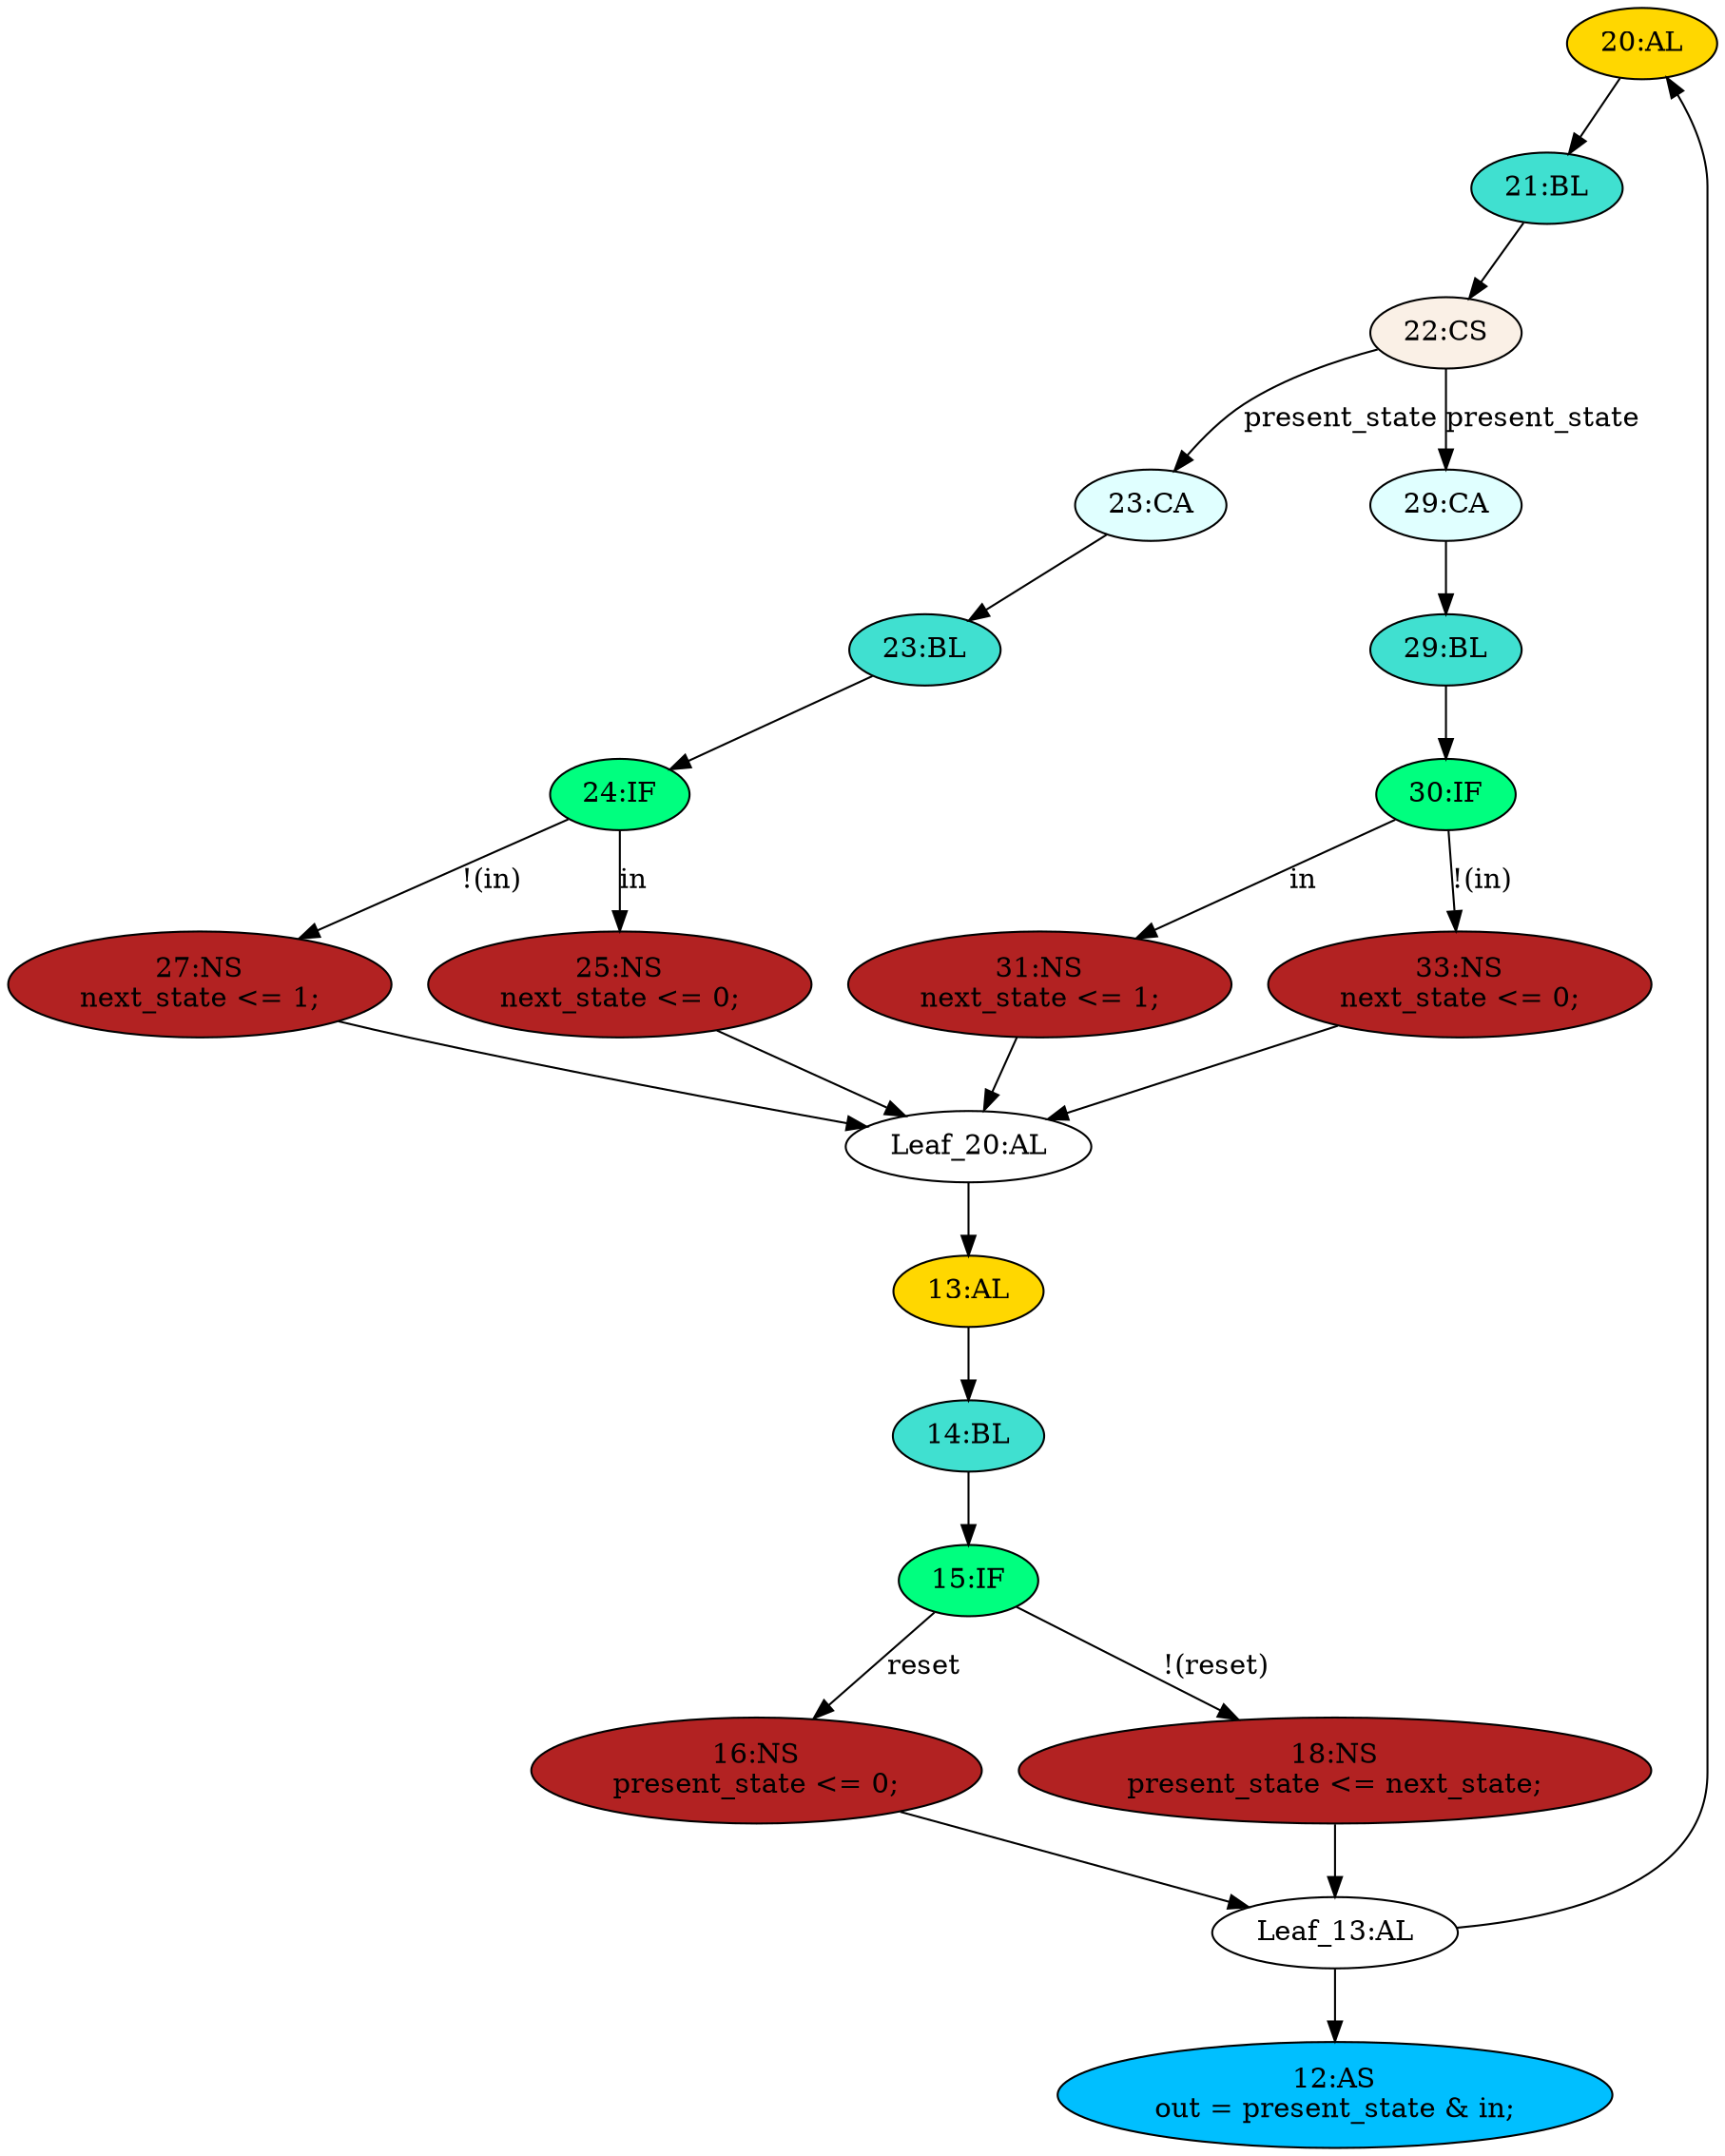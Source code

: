 strict digraph "compose( ,  )" {
	node [label="\N"];
	"20:AL"	[ast="<pyverilog.vparser.ast.Always object at 0x7fa0b8ce6e90>",
		clk_sens=False,
		fillcolor=gold,
		label="20:AL",
		sens="['present_state', 'in']",
		statements="[]",
		style=filled,
		typ=Always,
		use_var="['present_state', 'in']"];
	"21:BL"	[ast="<pyverilog.vparser.ast.Block object at 0x7fa0b8ce6750>",
		fillcolor=turquoise,
		label="21:BL",
		statements="[]",
		style=filled,
		typ=Block];
	"20:AL" -> "21:BL"	[cond="[]",
		lineno=None];
	"14:BL"	[ast="<pyverilog.vparser.ast.Block object at 0x7fa0b8ce3210>",
		fillcolor=turquoise,
		label="14:BL",
		statements="[]",
		style=filled,
		typ=Block];
	"15:IF"	[ast="<pyverilog.vparser.ast.IfStatement object at 0x7fa0b8cf1150>",
		fillcolor=springgreen,
		label="15:IF",
		statements="[]",
		style=filled,
		typ=IfStatement];
	"14:BL" -> "15:IF"	[cond="[]",
		lineno=None];
	"16:NS"	[ast="<pyverilog.vparser.ast.NonblockingSubstitution object at 0x7fa0b8c8ecd0>",
		fillcolor=firebrick,
		label="16:NS
present_state <= 0;",
		statements="[<pyverilog.vparser.ast.NonblockingSubstitution object at 0x7fa0b8c8ecd0>]",
		style=filled,
		typ=NonblockingSubstitution];
	"Leaf_13:AL"	[def_var="['present_state']",
		label="Leaf_13:AL"];
	"16:NS" -> "Leaf_13:AL"	[cond="[]",
		lineno=None];
	"12:AS"	[ast="<pyverilog.vparser.ast.Assign object at 0x7fa0b8c96bd0>",
		def_var="['out']",
		fillcolor=deepskyblue,
		label="12:AS
out = present_state & in;",
		statements="[]",
		style=filled,
		typ=Assign,
		use_var="['present_state', 'in']"];
	"31:NS"	[ast="<pyverilog.vparser.ast.NonblockingSubstitution object at 0x7fa0b8958a10>",
		fillcolor=firebrick,
		label="31:NS
next_state <= 1;",
		statements="[<pyverilog.vparser.ast.NonblockingSubstitution object at 0x7fa0b8958a10>]",
		style=filled,
		typ=NonblockingSubstitution];
	"Leaf_20:AL"	[def_var="['next_state']",
		label="Leaf_20:AL"];
	"31:NS" -> "Leaf_20:AL"	[cond="[]",
		lineno=None];
	"33:NS"	[ast="<pyverilog.vparser.ast.NonblockingSubstitution object at 0x7fa0b8958310>",
		fillcolor=firebrick,
		label="33:NS
next_state <= 0;",
		statements="[<pyverilog.vparser.ast.NonblockingSubstitution object at 0x7fa0b8958310>]",
		style=filled,
		typ=NonblockingSubstitution];
	"33:NS" -> "Leaf_20:AL"	[cond="[]",
		lineno=None];
	"Leaf_13:AL" -> "20:AL";
	"Leaf_13:AL" -> "12:AS";
	"24:IF"	[ast="<pyverilog.vparser.ast.IfStatement object at 0x7fa0b9101610>",
		fillcolor=springgreen,
		label="24:IF",
		statements="[]",
		style=filled,
		typ=IfStatement];
	"27:NS"	[ast="<pyverilog.vparser.ast.NonblockingSubstitution object at 0x7fa0b8d60450>",
		fillcolor=firebrick,
		label="27:NS
next_state <= 1;",
		statements="[<pyverilog.vparser.ast.NonblockingSubstitution object at 0x7fa0b8d60450>]",
		style=filled,
		typ=NonblockingSubstitution];
	"24:IF" -> "27:NS"	[cond="['in']",
		label="!(in)",
		lineno=24];
	"25:NS"	[ast="<pyverilog.vparser.ast.NonblockingSubstitution object at 0x7fa0bce45d10>",
		fillcolor=firebrick,
		label="25:NS
next_state <= 0;",
		statements="[<pyverilog.vparser.ast.NonblockingSubstitution object at 0x7fa0bce45d10>]",
		style=filled,
		typ=NonblockingSubstitution];
	"24:IF" -> "25:NS"	[cond="['in']",
		label=in,
		lineno=24];
	"22:CS"	[ast="<pyverilog.vparser.ast.CaseStatement object at 0x7fa0b8d60d10>",
		fillcolor=linen,
		label="22:CS",
		statements="[]",
		style=filled,
		typ=CaseStatement];
	"23:CA"	[ast="<pyverilog.vparser.ast.Case object at 0x7fa0b8ce6850>",
		fillcolor=lightcyan,
		label="23:CA",
		statements="[]",
		style=filled,
		typ=Case];
	"22:CS" -> "23:CA"	[cond="['present_state']",
		label=present_state,
		lineno=22];
	"29:CA"	[ast="<pyverilog.vparser.ast.Case object at 0x7fa0b8d60f90>",
		fillcolor=lightcyan,
		label="29:CA",
		statements="[]",
		style=filled,
		typ=Case];
	"22:CS" -> "29:CA"	[cond="['present_state']",
		label=present_state,
		lineno=22];
	"27:NS" -> "Leaf_20:AL"	[cond="[]",
		lineno=None];
	"21:BL" -> "22:CS"	[cond="[]",
		lineno=None];
	"30:IF"	[ast="<pyverilog.vparser.ast.IfStatement object at 0x7fa0b8958b10>",
		fillcolor=springgreen,
		label="30:IF",
		statements="[]",
		style=filled,
		typ=IfStatement];
	"30:IF" -> "31:NS"	[cond="['in']",
		label=in,
		lineno=30];
	"30:IF" -> "33:NS"	[cond="['in']",
		label="!(in)",
		lineno=30];
	"15:IF" -> "16:NS"	[cond="['reset']",
		label=reset,
		lineno=15];
	"18:NS"	[ast="<pyverilog.vparser.ast.NonblockingSubstitution object at 0x7fa0b8cf1650>",
		fillcolor=firebrick,
		label="18:NS
present_state <= next_state;",
		statements="[<pyverilog.vparser.ast.NonblockingSubstitution object at 0x7fa0b8cf1650>]",
		style=filled,
		typ=NonblockingSubstitution];
	"15:IF" -> "18:NS"	[cond="['reset']",
		label="!(reset)",
		lineno=15];
	"13:AL"	[ast="<pyverilog.vparser.ast.Always object at 0x7fa0b8ce3e10>",
		clk_sens=True,
		fillcolor=gold,
		label="13:AL",
		sens="['clk']",
		statements="[]",
		style=filled,
		typ=Always,
		use_var="['reset', 'next_state']"];
	"13:AL" -> "14:BL"	[cond="[]",
		lineno=None];
	"18:NS" -> "Leaf_13:AL"	[cond="[]",
		lineno=None];
	"23:BL"	[ast="<pyverilog.vparser.ast.Block object at 0x7fa0b8ce6150>",
		fillcolor=turquoise,
		label="23:BL",
		statements="[]",
		style=filled,
		typ=Block];
	"23:CA" -> "23:BL"	[cond="[]",
		lineno=None];
	"25:NS" -> "Leaf_20:AL"	[cond="[]",
		lineno=None];
	"Leaf_20:AL" -> "13:AL";
	"29:BL"	[ast="<pyverilog.vparser.ast.Block object at 0x7fa0b8d60650>",
		fillcolor=turquoise,
		label="29:BL",
		statements="[]",
		style=filled,
		typ=Block];
	"29:CA" -> "29:BL"	[cond="[]",
		lineno=None];
	"29:BL" -> "30:IF"	[cond="[]",
		lineno=None];
	"23:BL" -> "24:IF"	[cond="[]",
		lineno=None];
}

